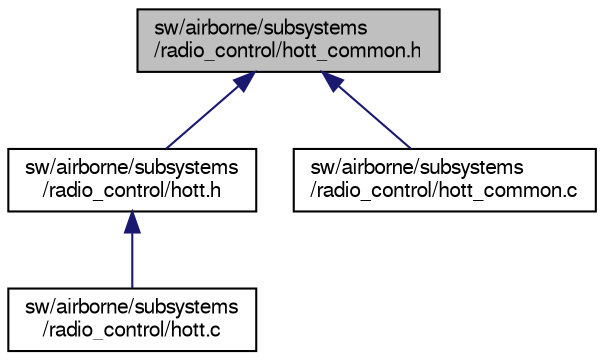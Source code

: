 digraph "sw/airborne/subsystems/radio_control/hott_common.h"
{
  edge [fontname="FreeSans",fontsize="10",labelfontname="FreeSans",labelfontsize="10"];
  node [fontname="FreeSans",fontsize="10",shape=record];
  Node1 [label="sw/airborne/subsystems\l/radio_control/hott_common.h",height=0.2,width=0.4,color="black", fillcolor="grey75", style="filled", fontcolor="black"];
  Node1 -> Node2 [dir="back",color="midnightblue",fontsize="10",style="solid",fontname="FreeSans"];
  Node2 [label="sw/airborne/subsystems\l/radio_control/hott.h",height=0.2,width=0.4,color="black", fillcolor="white", style="filled",URL="$subsystems_2radio__control_2hott_8h.html",tooltip="Radio control via single HOTT receiver in SUMD mode. "];
  Node2 -> Node3 [dir="back",color="midnightblue",fontsize="10",style="solid",fontname="FreeSans"];
  Node3 [label="sw/airborne/subsystems\l/radio_control/hott.c",height=0.2,width=0.4,color="black", fillcolor="white", style="filled",URL="$subsystems_2radio__control_2hott_8c.html",tooltip="Single HOTT radio_control SUMD. "];
  Node1 -> Node4 [dir="back",color="midnightblue",fontsize="10",style="solid",fontname="FreeSans"];
  Node4 [label="sw/airborne/subsystems\l/radio_control/hott_common.c",height=0.2,width=0.4,color="black", fillcolor="white", style="filled",URL="$hott__common_8c.html",tooltip="Graupner HOTT SUMD decoder. "];
}
